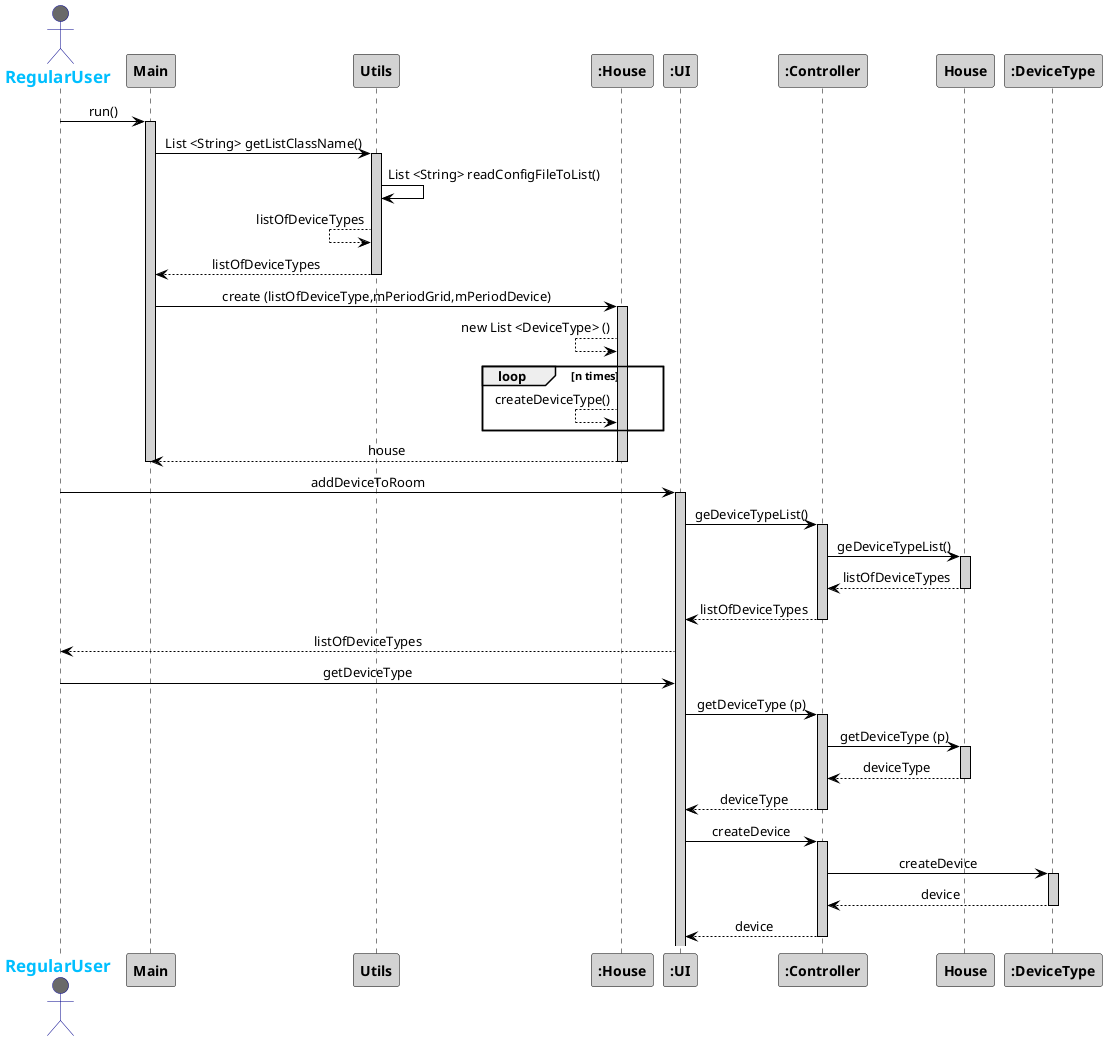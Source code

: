 @startuml
skinparam sequenceMessageAlign center
skinparam sequence {
	ArrowColor Black
	ActorBorderColor DarkBlue
	LifeLineBorderColor black
	LifeLineBackgroundColor LightGrey

	ParticipantBorderColor Black
	ParticipantBackgroundColor LightGrey
	ParticipantFontStyle Bold

	ActorBackgroundColor DimGrey
	ActorFontColor DeepSkyBlue
	ActorFontStyle Bold
	ActorFontSize 17
	ActorFontName Aapex
}

actor RegularUser
RegularUser -> Main: run()
activate Main
Main -> Utils: List <String> getListClassName()
activate Utils
Utils -> Utils: List <String> readConfigFileToList()
Utils <-- Utils: listOfDeviceTypes
Main <-- Utils: listOfDeviceTypes
deactivate Utils

Main -> ":House": create (listOfDeviceType,mPeriodGrid,mPeriodDevice)
activate ":House"
":House" <-- ":House": new List <DeviceType> ()
loop n times
":House" <-- ":House": createDeviceType()
end
Main <-- ":House": house
deactivate ":House"
deactivate Main

RegularUser -> ":UI": addDeviceToRoom
activate ":UI"
":UI" -> ":Controller": geDeviceTypeList()
activate ":Controller"
":Controller" -> "House": geDeviceTypeList()
activate "House"
":Controller" <-- "House": listOfDeviceTypes
deactivate "House"
":UI" <-- ":Controller": listOfDeviceTypes
deactivate ":Controller"
RegularUser <-- ":UI": listOfDeviceTypes
RegularUser -> ":UI": getDeviceType
":UI" -> ":Controller": getDeviceType (p)
activate ":Controller"
":Controller" -> "House": getDeviceType (p)
activate "House"
":Controller" <-- "House": deviceType
deactivate "House"
":UI" <-- ":Controller": deviceType
deactivate ":Controller"
":UI" -> ":Controller": createDevice
activate ":Controller"
":Controller" -> ":DeviceType": createDevice
activate ":DeviceType"
":Controller" <-- ":DeviceType": device
deactivate ":DeviceType"
":UI" <-- ":Controller": device
deactivate ":Controller"

@enduml